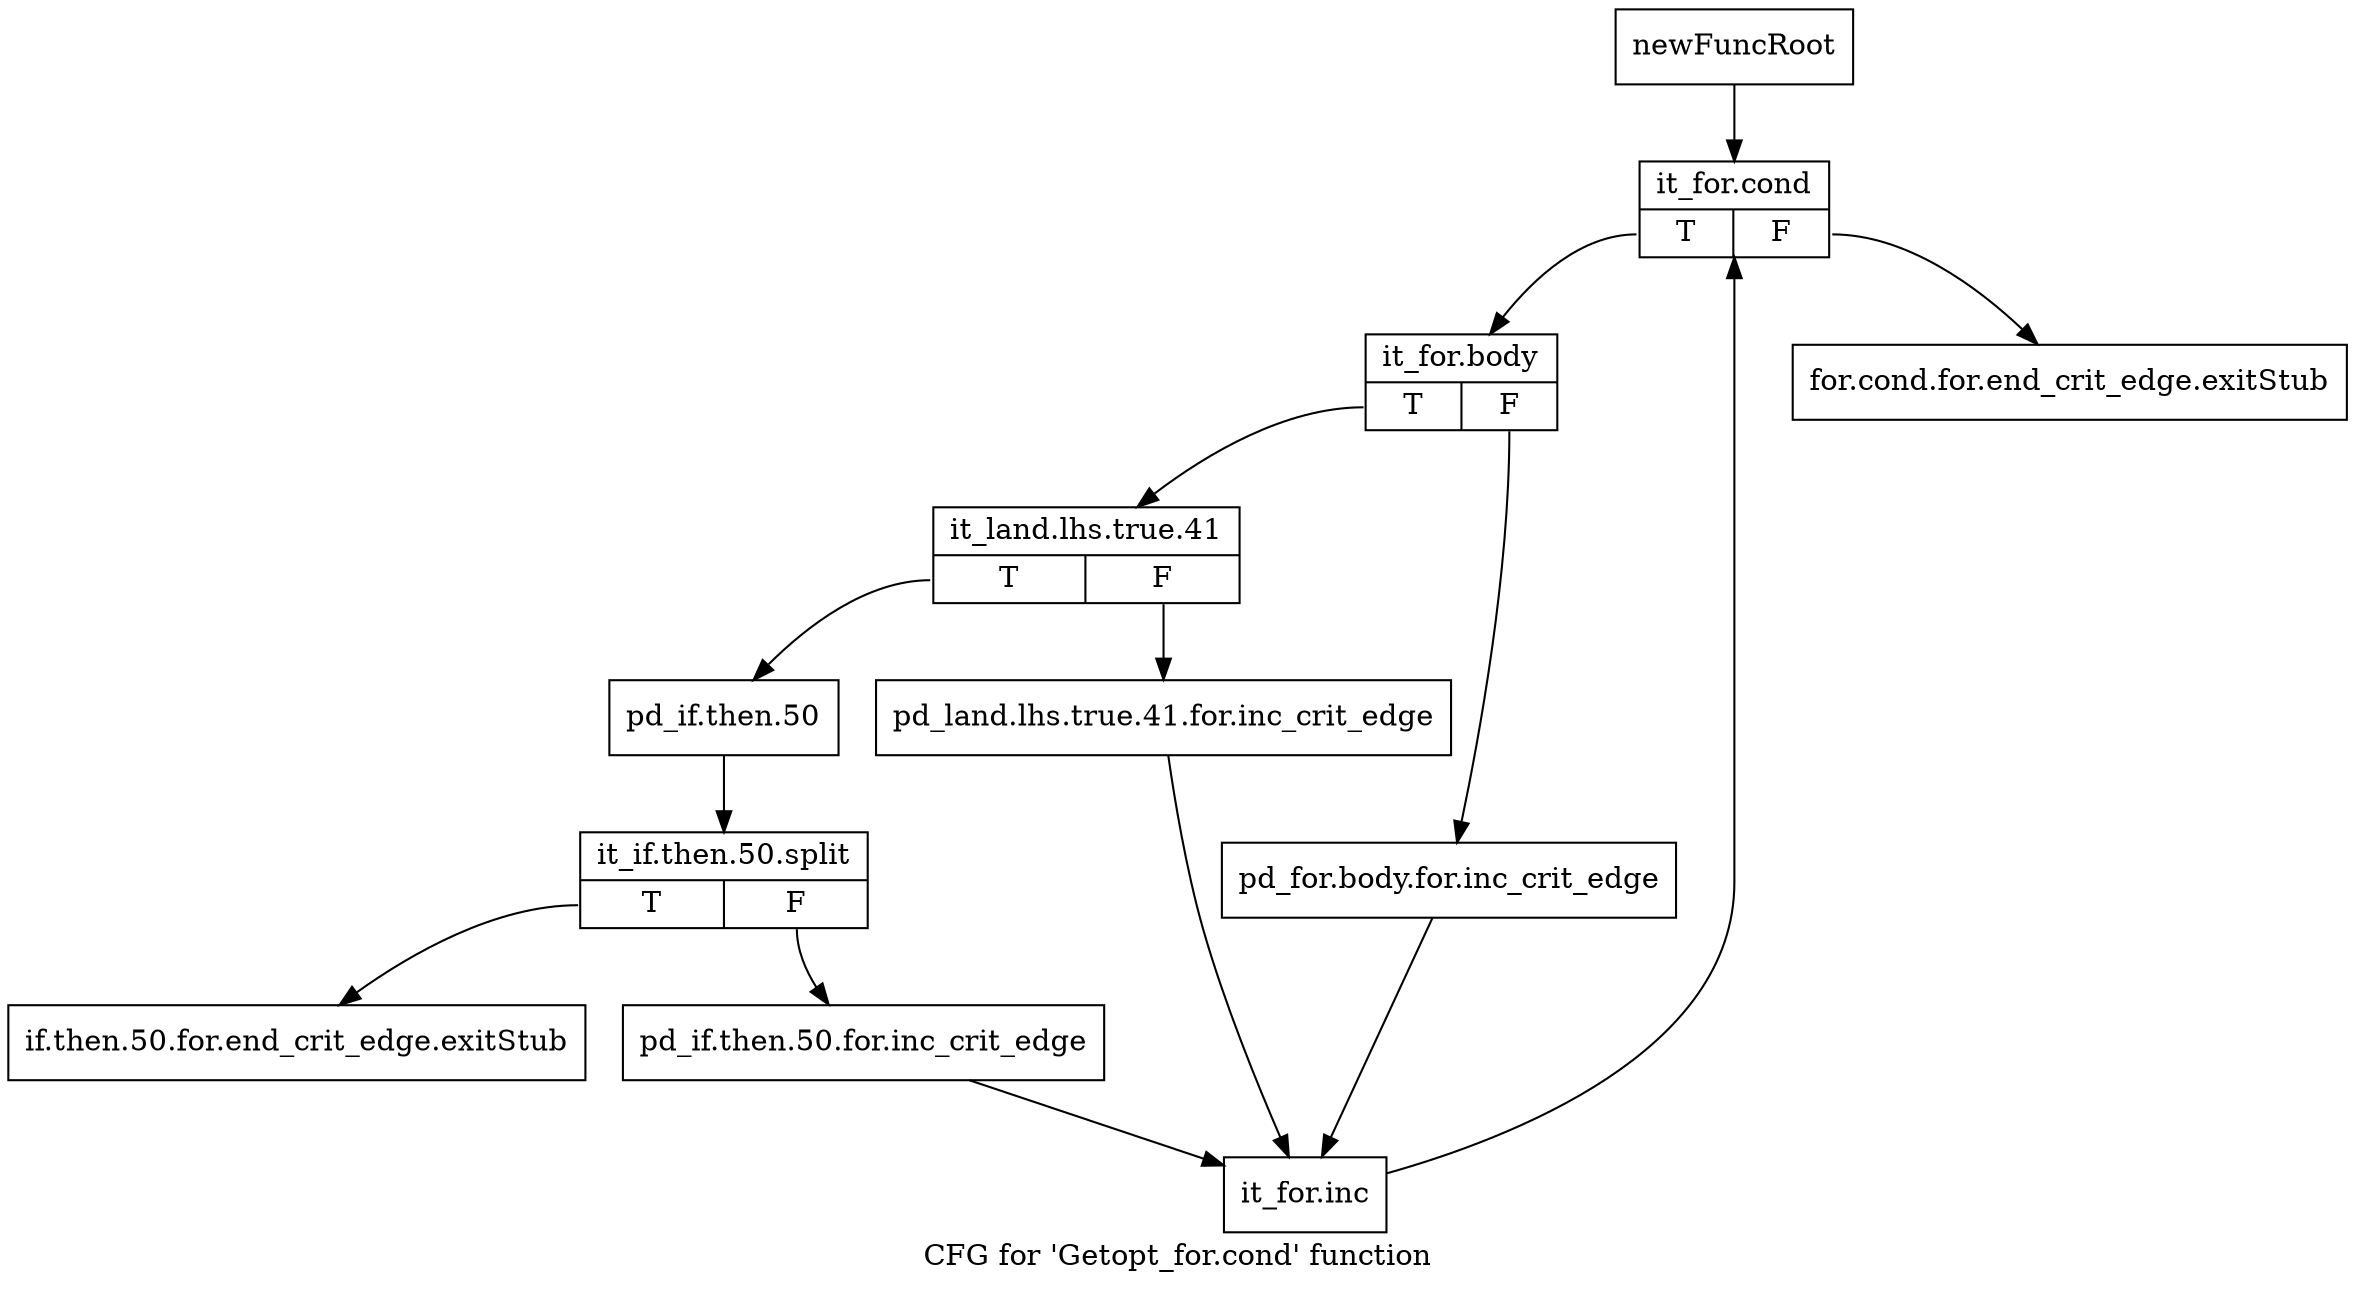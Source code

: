 digraph "CFG for 'Getopt_for.cond' function" {
	label="CFG for 'Getopt_for.cond' function";

	Node0x3176610 [shape=record,label="{newFuncRoot}"];
	Node0x3176610 -> Node0x330f100;
	Node0x330f060 [shape=record,label="{for.cond.for.end_crit_edge.exitStub}"];
	Node0x330f0b0 [shape=record,label="{if.then.50.for.end_crit_edge.exitStub}"];
	Node0x330f100 [shape=record,label="{it_for.cond|{<s0>T|<s1>F}}"];
	Node0x330f100:s0 -> Node0x330f150;
	Node0x330f100:s1 -> Node0x330f060;
	Node0x330f150 [shape=record,label="{it_for.body|{<s0>T|<s1>F}}"];
	Node0x330f150:s0 -> Node0x330f1f0;
	Node0x330f150:s1 -> Node0x330f1a0;
	Node0x330f1a0 [shape=record,label="{pd_for.body.for.inc_crit_edge}"];
	Node0x330f1a0 -> Node0x330f330;
	Node0x330f1f0 [shape=record,label="{it_land.lhs.true.41|{<s0>T|<s1>F}}"];
	Node0x330f1f0:s0 -> Node0x330f290;
	Node0x330f1f0:s1 -> Node0x330f240;
	Node0x330f240 [shape=record,label="{pd_land.lhs.true.41.for.inc_crit_edge}"];
	Node0x330f240 -> Node0x330f330;
	Node0x330f290 [shape=record,label="{pd_if.then.50}"];
	Node0x330f290 -> Node0x38b9b20;
	Node0x38b9b20 [shape=record,label="{it_if.then.50.split|{<s0>T|<s1>F}}"];
	Node0x38b9b20:s0 -> Node0x330f0b0;
	Node0x38b9b20:s1 -> Node0x330f2e0;
	Node0x330f2e0 [shape=record,label="{pd_if.then.50.for.inc_crit_edge}"];
	Node0x330f2e0 -> Node0x330f330;
	Node0x330f330 [shape=record,label="{it_for.inc}"];
	Node0x330f330 -> Node0x330f100;
}
